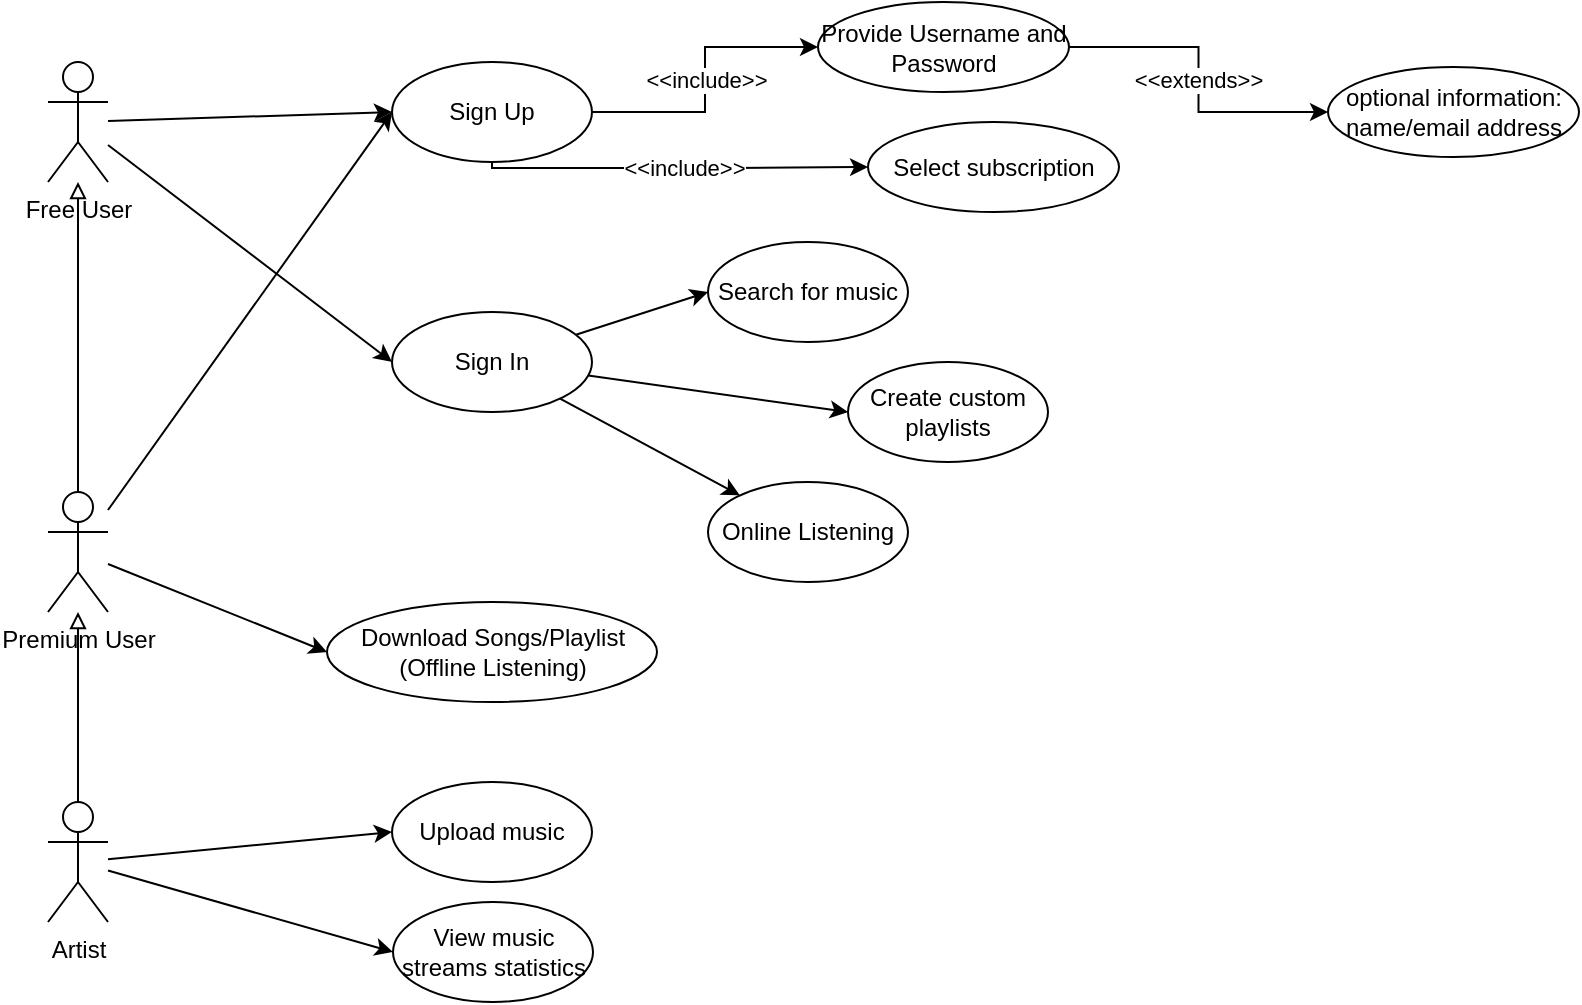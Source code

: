 <mxfile version="27.1.4">
  <diagram name="Page-1" id="91Uj-B1rIRhZmRM3aVJx">
    <mxGraphModel dx="955" dy="527" grid="1" gridSize="10" guides="1" tooltips="1" connect="1" arrows="1" fold="1" page="1" pageScale="1" pageWidth="850" pageHeight="1100" math="0" shadow="0">
      <root>
        <mxCell id="0" />
        <mxCell id="1" parent="0" />
        <mxCell id="xy4X-ppTqi7DoVJ5DR7K-12" style="rounded=0;orthogonalLoop=1;jettySize=auto;html=1;entryX=0;entryY=0.5;entryDx=0;entryDy=0;" edge="1" parent="1" source="xy4X-ppTqi7DoVJ5DR7K-1" target="xy4X-ppTqi7DoVJ5DR7K-3">
          <mxGeometry relative="1" as="geometry" />
        </mxCell>
        <mxCell id="xy4X-ppTqi7DoVJ5DR7K-13" style="rounded=0;orthogonalLoop=1;jettySize=auto;html=1;entryX=0;entryY=0.5;entryDx=0;entryDy=0;" edge="1" parent="1" source="xy4X-ppTqi7DoVJ5DR7K-1" target="xy4X-ppTqi7DoVJ5DR7K-4">
          <mxGeometry relative="1" as="geometry" />
        </mxCell>
        <mxCell id="xy4X-ppTqi7DoVJ5DR7K-1" value="Free User" style="shape=umlActor;verticalLabelPosition=bottom;verticalAlign=top;html=1;outlineConnect=0;" vertex="1" parent="1">
          <mxGeometry x="40" y="40" width="30" height="60" as="geometry" />
        </mxCell>
        <mxCell id="xy4X-ppTqi7DoVJ5DR7K-36" value="&amp;lt;&amp;lt;include&amp;gt;&amp;gt;" style="edgeStyle=orthogonalEdgeStyle;rounded=0;orthogonalLoop=1;jettySize=auto;html=1;" edge="1" parent="1" source="xy4X-ppTqi7DoVJ5DR7K-3" target="xy4X-ppTqi7DoVJ5DR7K-35">
          <mxGeometry relative="1" as="geometry" />
        </mxCell>
        <mxCell id="xy4X-ppTqi7DoVJ5DR7K-40" style="edgeStyle=orthogonalEdgeStyle;rounded=0;orthogonalLoop=1;jettySize=auto;html=1;entryX=0;entryY=0.5;entryDx=0;entryDy=0;" edge="1" parent="1" source="xy4X-ppTqi7DoVJ5DR7K-3" target="xy4X-ppTqi7DoVJ5DR7K-39">
          <mxGeometry relative="1" as="geometry">
            <Array as="points">
              <mxPoint x="262" y="93" />
              <mxPoint x="381" y="93" />
            </Array>
          </mxGeometry>
        </mxCell>
        <mxCell id="xy4X-ppTqi7DoVJ5DR7K-41" value="&amp;lt;&amp;lt;include&amp;gt;&amp;gt;" style="edgeLabel;html=1;align=center;verticalAlign=middle;resizable=0;points=[];" vertex="1" connectable="0" parent="xy4X-ppTqi7DoVJ5DR7K-40">
          <mxGeometry x="0.037" relative="1" as="geometry">
            <mxPoint as="offset" />
          </mxGeometry>
        </mxCell>
        <mxCell id="xy4X-ppTqi7DoVJ5DR7K-3" value="Sign Up" style="ellipse;whiteSpace=wrap;html=1;" vertex="1" parent="1">
          <mxGeometry x="212" y="40" width="100" height="50" as="geometry" />
        </mxCell>
        <mxCell id="xy4X-ppTqi7DoVJ5DR7K-24" style="rounded=0;orthogonalLoop=1;jettySize=auto;html=1;entryX=0;entryY=0.5;entryDx=0;entryDy=0;" edge="1" parent="1" source="xy4X-ppTqi7DoVJ5DR7K-4" target="xy4X-ppTqi7DoVJ5DR7K-5">
          <mxGeometry relative="1" as="geometry" />
        </mxCell>
        <mxCell id="xy4X-ppTqi7DoVJ5DR7K-25" value="" style="rounded=0;orthogonalLoop=1;jettySize=auto;html=1;" edge="1" parent="1" source="xy4X-ppTqi7DoVJ5DR7K-4" target="xy4X-ppTqi7DoVJ5DR7K-6">
          <mxGeometry relative="1" as="geometry" />
        </mxCell>
        <mxCell id="xy4X-ppTqi7DoVJ5DR7K-26" style="rounded=0;orthogonalLoop=1;jettySize=auto;html=1;entryX=0;entryY=0.5;entryDx=0;entryDy=0;" edge="1" parent="1" source="xy4X-ppTqi7DoVJ5DR7K-4" target="xy4X-ppTqi7DoVJ5DR7K-7">
          <mxGeometry relative="1" as="geometry" />
        </mxCell>
        <mxCell id="xy4X-ppTqi7DoVJ5DR7K-4" value="Sign In" style="ellipse;whiteSpace=wrap;html=1;" vertex="1" parent="1">
          <mxGeometry x="212" y="165" width="100" height="50" as="geometry" />
        </mxCell>
        <mxCell id="xy4X-ppTqi7DoVJ5DR7K-5" value="Search for music" style="ellipse;whiteSpace=wrap;html=1;" vertex="1" parent="1">
          <mxGeometry x="370" y="130" width="100" height="50" as="geometry" />
        </mxCell>
        <mxCell id="xy4X-ppTqi7DoVJ5DR7K-6" value="Online Listening" style="ellipse;whiteSpace=wrap;html=1;" vertex="1" parent="1">
          <mxGeometry x="370" y="250" width="100" height="50" as="geometry" />
        </mxCell>
        <mxCell id="xy4X-ppTqi7DoVJ5DR7K-7" value="Create custom playlists" style="ellipse;whiteSpace=wrap;html=1;" vertex="1" parent="1">
          <mxGeometry x="440" y="190" width="100" height="50" as="geometry" />
        </mxCell>
        <mxCell id="xy4X-ppTqi7DoVJ5DR7K-8" value="Download Songs/Playlist (Offline Listening)" style="ellipse;whiteSpace=wrap;html=1;" vertex="1" parent="1">
          <mxGeometry x="179.5" y="310" width="165" height="50" as="geometry" />
        </mxCell>
        <mxCell id="xy4X-ppTqi7DoVJ5DR7K-10" value="Upload music" style="ellipse;whiteSpace=wrap;html=1;" vertex="1" parent="1">
          <mxGeometry x="212" y="400" width="100" height="50" as="geometry" />
        </mxCell>
        <mxCell id="xy4X-ppTqi7DoVJ5DR7K-11" value="View music streams statistics" style="ellipse;whiteSpace=wrap;html=1;" vertex="1" parent="1">
          <mxGeometry x="212.5" y="460" width="100" height="50" as="geometry" />
        </mxCell>
        <mxCell id="xy4X-ppTqi7DoVJ5DR7K-19" style="rounded=0;orthogonalLoop=1;jettySize=auto;html=1;entryX=0;entryY=0.5;entryDx=0;entryDy=0;" edge="1" parent="1" source="xy4X-ppTqi7DoVJ5DR7K-18" target="xy4X-ppTqi7DoVJ5DR7K-3">
          <mxGeometry relative="1" as="geometry" />
        </mxCell>
        <mxCell id="xy4X-ppTqi7DoVJ5DR7K-29" style="edgeStyle=orthogonalEdgeStyle;rounded=0;orthogonalLoop=1;jettySize=auto;html=1;endArrow=block;endFill=0;" edge="1" parent="1" source="xy4X-ppTqi7DoVJ5DR7K-18" target="xy4X-ppTqi7DoVJ5DR7K-1">
          <mxGeometry relative="1" as="geometry" />
        </mxCell>
        <mxCell id="xy4X-ppTqi7DoVJ5DR7K-31" style="rounded=0;orthogonalLoop=1;jettySize=auto;html=1;entryX=0;entryY=0.5;entryDx=0;entryDy=0;" edge="1" parent="1" source="xy4X-ppTqi7DoVJ5DR7K-18" target="xy4X-ppTqi7DoVJ5DR7K-8">
          <mxGeometry relative="1" as="geometry" />
        </mxCell>
        <mxCell id="xy4X-ppTqi7DoVJ5DR7K-18" value="Premium User" style="shape=umlActor;verticalLabelPosition=bottom;verticalAlign=top;html=1;outlineConnect=0;" vertex="1" parent="1">
          <mxGeometry x="40" y="255" width="30" height="60" as="geometry" />
        </mxCell>
        <mxCell id="xy4X-ppTqi7DoVJ5DR7K-32" value="" style="edgeStyle=orthogonalEdgeStyle;rounded=0;orthogonalLoop=1;jettySize=auto;html=1;endArrow=block;endFill=0;" edge="1" parent="1" source="xy4X-ppTqi7DoVJ5DR7K-30" target="xy4X-ppTqi7DoVJ5DR7K-18">
          <mxGeometry relative="1" as="geometry" />
        </mxCell>
        <mxCell id="xy4X-ppTqi7DoVJ5DR7K-33" style="rounded=0;orthogonalLoop=1;jettySize=auto;html=1;entryX=0;entryY=0.5;entryDx=0;entryDy=0;" edge="1" parent="1" source="xy4X-ppTqi7DoVJ5DR7K-30" target="xy4X-ppTqi7DoVJ5DR7K-10">
          <mxGeometry relative="1" as="geometry" />
        </mxCell>
        <mxCell id="xy4X-ppTqi7DoVJ5DR7K-34" style="rounded=0;orthogonalLoop=1;jettySize=auto;html=1;entryX=0;entryY=0.5;entryDx=0;entryDy=0;" edge="1" parent="1" source="xy4X-ppTqi7DoVJ5DR7K-30" target="xy4X-ppTqi7DoVJ5DR7K-11">
          <mxGeometry relative="1" as="geometry" />
        </mxCell>
        <mxCell id="xy4X-ppTqi7DoVJ5DR7K-30" value="Artist" style="shape=umlActor;verticalLabelPosition=bottom;verticalAlign=top;html=1;outlineConnect=0;" vertex="1" parent="1">
          <mxGeometry x="40" y="410" width="30" height="60" as="geometry" />
        </mxCell>
        <mxCell id="xy4X-ppTqi7DoVJ5DR7K-38" value="&amp;lt;&amp;lt;extends&amp;gt;&amp;gt;" style="edgeStyle=orthogonalEdgeStyle;rounded=0;orthogonalLoop=1;jettySize=auto;html=1;" edge="1" parent="1" source="xy4X-ppTqi7DoVJ5DR7K-35" target="xy4X-ppTqi7DoVJ5DR7K-37">
          <mxGeometry relative="1" as="geometry" />
        </mxCell>
        <mxCell id="xy4X-ppTqi7DoVJ5DR7K-35" value="Provide Username and Password" style="ellipse;whiteSpace=wrap;html=1;" vertex="1" parent="1">
          <mxGeometry x="425" y="10" width="125.5" height="45" as="geometry" />
        </mxCell>
        <mxCell id="xy4X-ppTqi7DoVJ5DR7K-37" value="optional information: name/email address" style="ellipse;whiteSpace=wrap;html=1;" vertex="1" parent="1">
          <mxGeometry x="680" y="42.5" width="125.5" height="45" as="geometry" />
        </mxCell>
        <mxCell id="xy4X-ppTqi7DoVJ5DR7K-39" value="Select subscription" style="ellipse;whiteSpace=wrap;html=1;" vertex="1" parent="1">
          <mxGeometry x="450" y="70" width="125.5" height="45" as="geometry" />
        </mxCell>
      </root>
    </mxGraphModel>
  </diagram>
</mxfile>

